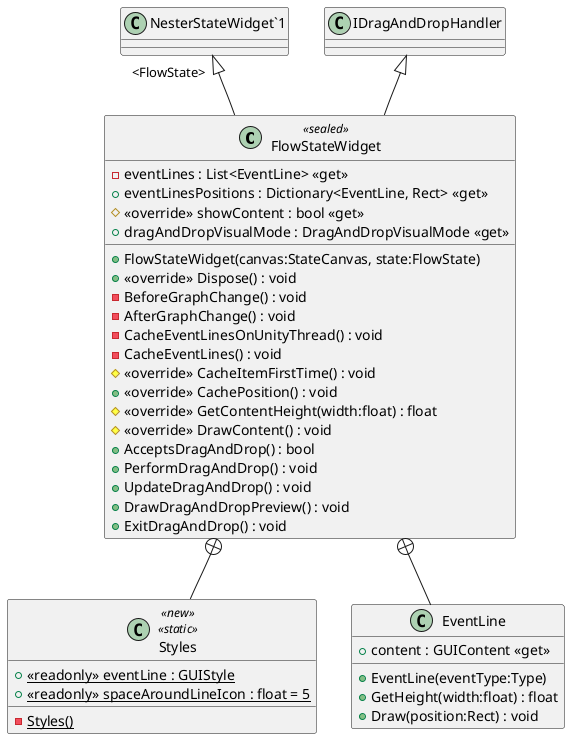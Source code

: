 @startuml
class FlowStateWidget <<sealed>> {
    + FlowStateWidget(canvas:StateCanvas, state:FlowState)
    + <<override>> Dispose() : void
    - BeforeGraphChange() : void
    - AfterGraphChange() : void
    - eventLines : List<EventLine> <<get>>
    - CacheEventLinesOnUnityThread() : void
    - CacheEventLines() : void
    # <<override>> CacheItemFirstTime() : void
    + eventLinesPositions : Dictionary<EventLine, Rect> <<get>>
    + <<override>> CachePosition() : void
    # <<override>> GetContentHeight(width:float) : float
    # <<override>> showContent : bool <<get>>
    # <<override>> DrawContent() : void
    + dragAndDropVisualMode : DragAndDropVisualMode <<get>>
    + AcceptsDragAndDrop() : bool
    + PerformDragAndDrop() : void
    + UpdateDragAndDrop() : void
    + DrawDragAndDropPreview() : void
    + ExitDragAndDrop() : void
}
class Styles <<new>> <<static>> {
    {static} - Styles()
    + {static} <<readonly>> eventLine : GUIStyle
    + {static} <<readonly>> spaceAroundLineIcon : float = 5
}
class EventLine {
    + EventLine(eventType:Type)
    + content : GUIContent <<get>>
    + GetHeight(width:float) : float
    + Draw(position:Rect) : void
}
"NesterStateWidget`1" "<FlowState>" <|-- FlowStateWidget
IDragAndDropHandler <|-- FlowStateWidget
FlowStateWidget +-- Styles
FlowStateWidget +-- EventLine
@enduml
